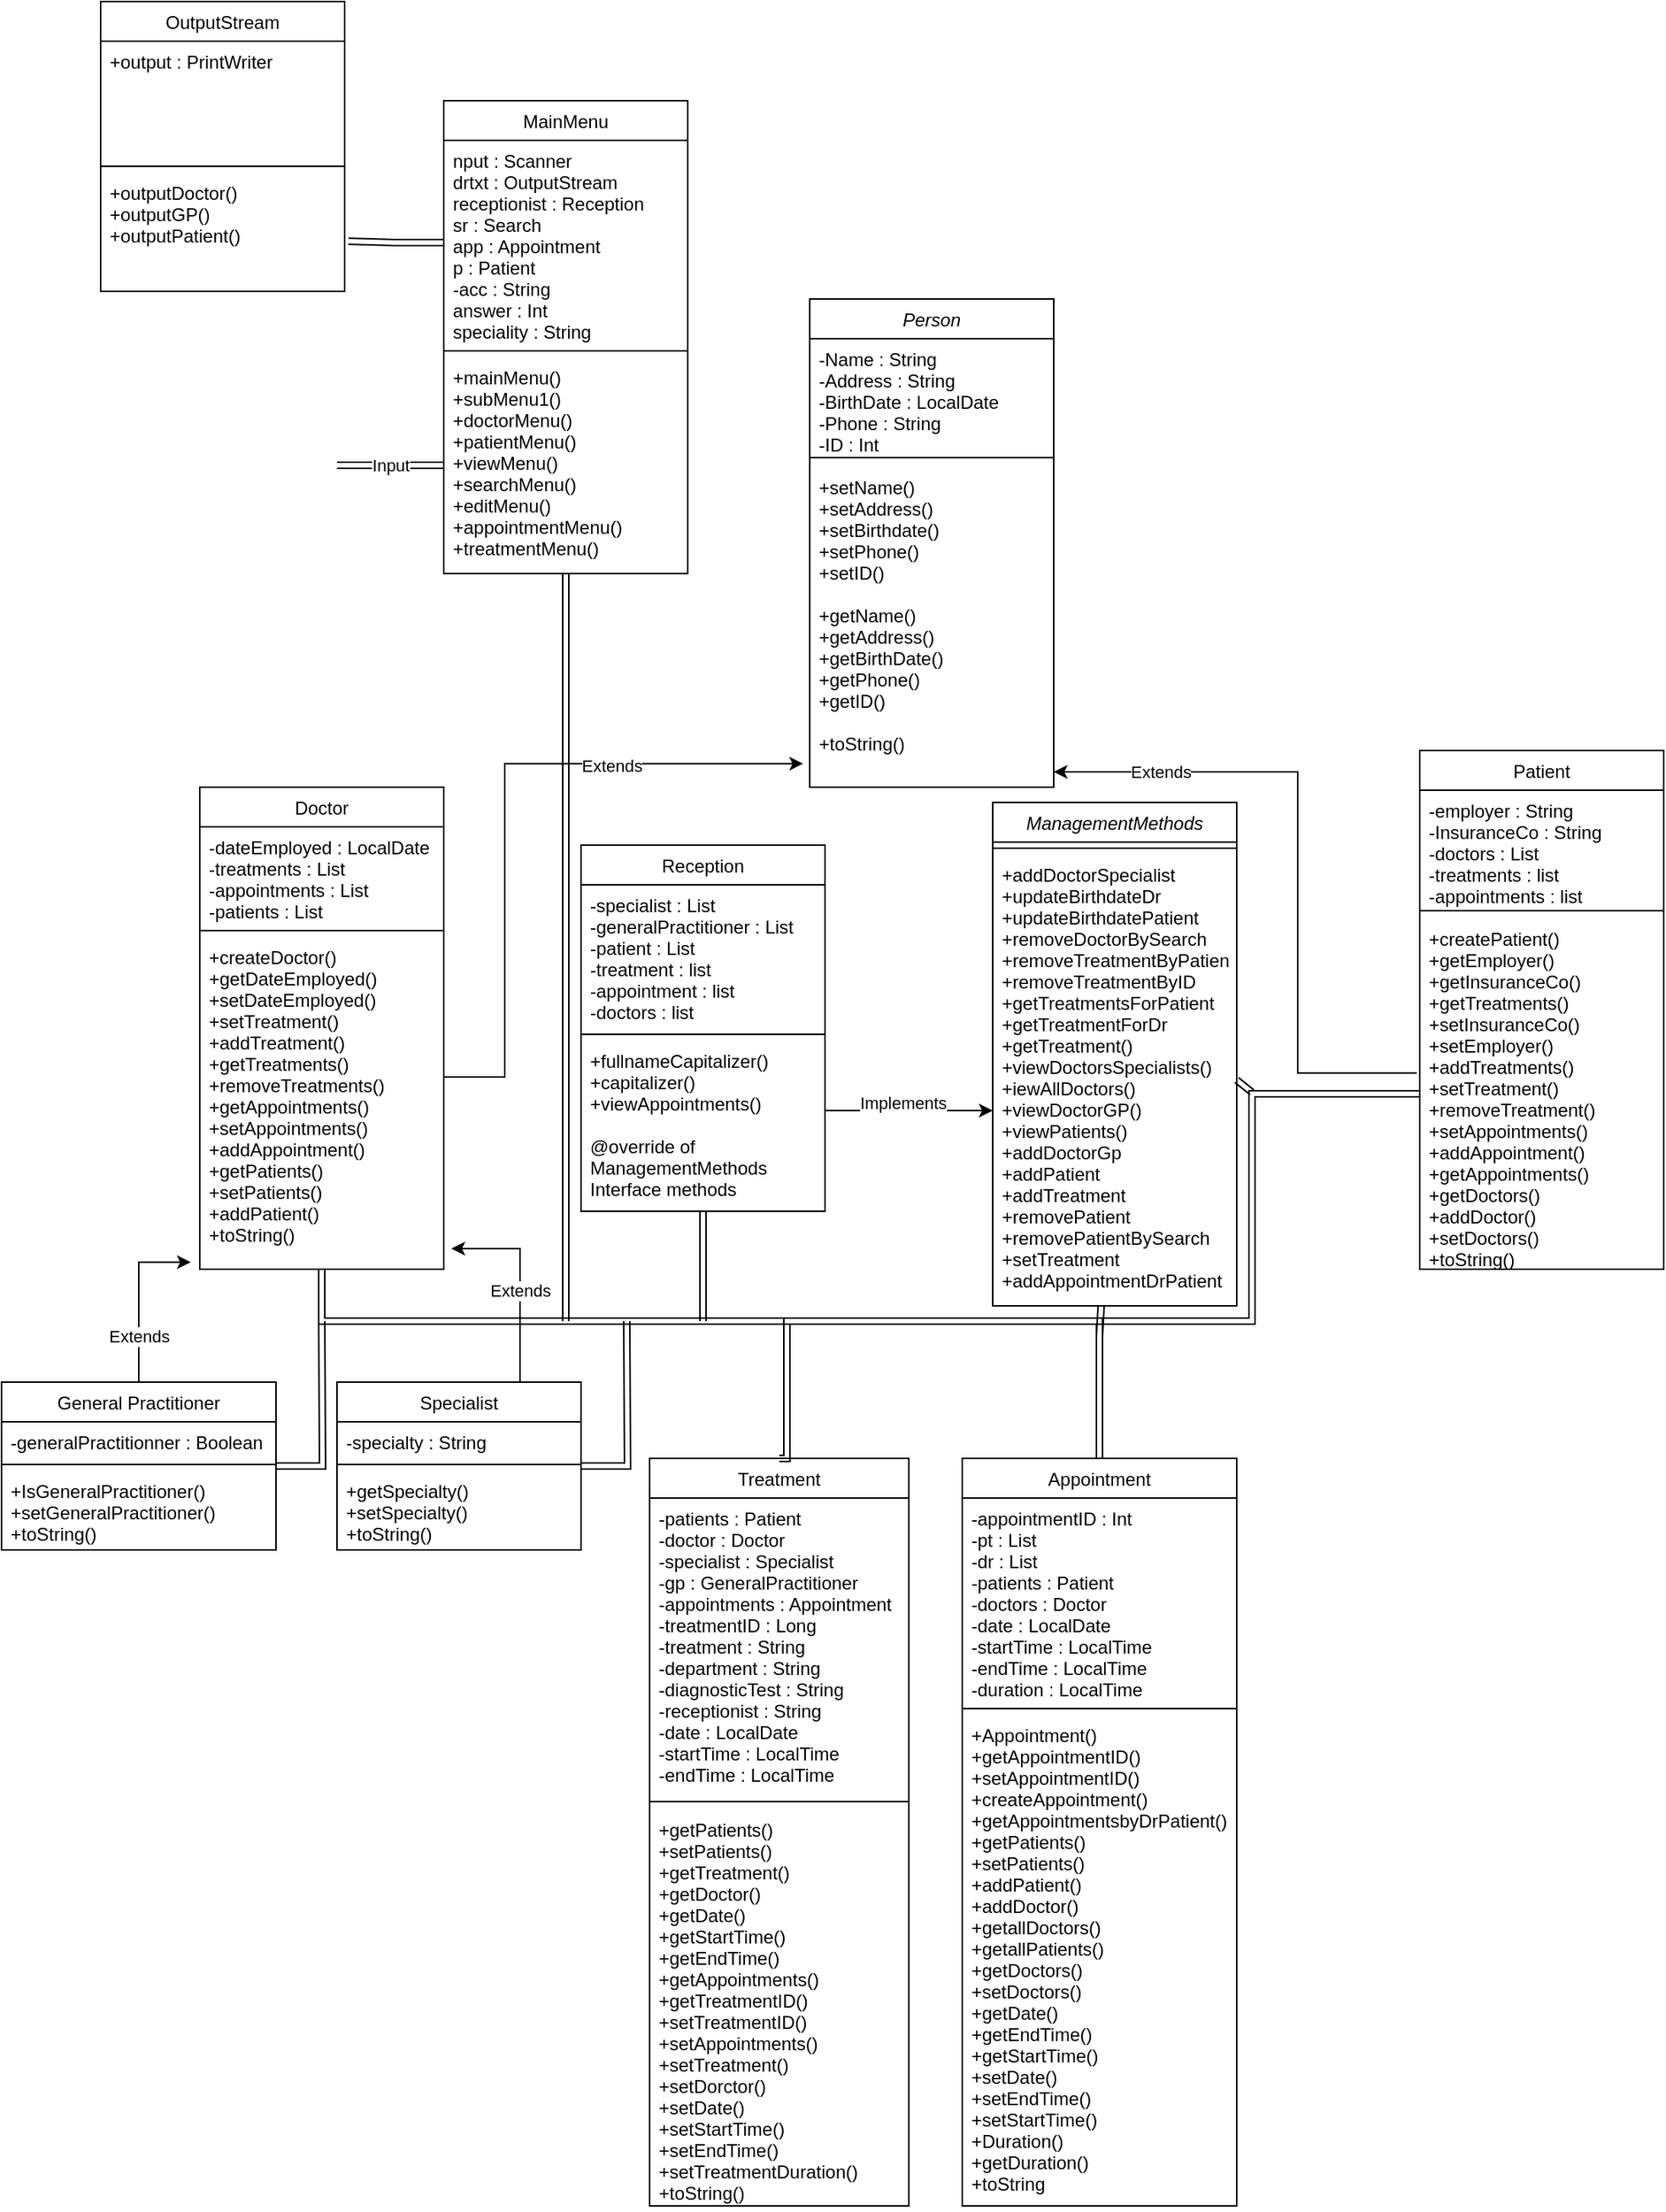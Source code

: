 <mxfile>
    <diagram id="pJSKkrBztFiYVQOSPWAR" name="Page-1">
        <mxGraphModel dx="1721" dy="1447" grid="1" gridSize="10" guides="1" tooltips="1" connect="1" arrows="1" fold="1" page="1" pageScale="1" pageWidth="850" pageHeight="1100" math="0" shadow="0">
            <root>
                <mxCell id="0"/>
                <mxCell id="1" parent="0"/>
                <mxCell id="2" value="Person" style="swimlane;fontStyle=2;align=center;verticalAlign=top;childLayout=stackLayout;horizontal=1;startSize=26;horizontalStack=0;resizeParent=1;resizeLast=0;collapsible=1;marginBottom=0;rounded=0;shadow=0;strokeWidth=1;" parent="1" vertex="1">
                    <mxGeometry x="280" y="-450" width="160" height="320" as="geometry">
                        <mxRectangle x="230" y="140" width="160" height="26" as="alternateBounds"/>
                    </mxGeometry>
                </mxCell>
                <mxCell id="3" value="-Name : String&#10;-Address : String&#10;-BirthDate : LocalDate&#10;-Phone : String&#10;-ID : Int&#10;" style="text;align=left;verticalAlign=top;spacingLeft=4;spacingRight=4;overflow=hidden;rotatable=0;points=[[0,0.5],[1,0.5]];portConstraint=eastwest;rounded=0;shadow=0;html=0;" parent="2" vertex="1">
                    <mxGeometry y="26" width="160" height="72" as="geometry"/>
                </mxCell>
                <mxCell id="4" value="" style="line;html=1;strokeWidth=1;align=left;verticalAlign=middle;spacingTop=-1;spacingLeft=3;spacingRight=3;rotatable=0;labelPosition=right;points=[];portConstraint=eastwest;" parent="2" vertex="1">
                    <mxGeometry y="98" width="160" height="12" as="geometry"/>
                </mxCell>
                <mxCell id="5" value="+setName()&#10;+setAddress()&#10;+setBirthdate()&#10;+setPhone()&#10;+setID()&#10;&#10;+getName()&#10;+getAddress()&#10;+getBirthDate()&#10;+getPhone()&#10;+getID()&#10;&#10;+toString()" style="text;align=left;verticalAlign=top;spacingLeft=4;spacingRight=4;overflow=hidden;rotatable=0;points=[[0,0.5],[1,0.5]];portConstraint=eastwest;rounded=0;shadow=0;html=0;" parent="2" vertex="1">
                    <mxGeometry y="110" width="160" height="200" as="geometry"/>
                </mxCell>
                <mxCell id="7" value="Doctor" style="swimlane;fontStyle=0;align=center;verticalAlign=top;childLayout=stackLayout;horizontal=1;startSize=26;horizontalStack=0;resizeParent=1;resizeLast=0;collapsible=1;marginBottom=0;rounded=0;shadow=0;strokeWidth=1;" parent="1" vertex="1">
                    <mxGeometry x="-120" y="-130" width="160" height="316" as="geometry">
                        <mxRectangle x="130" y="380" width="160" height="26" as="alternateBounds"/>
                    </mxGeometry>
                </mxCell>
                <mxCell id="8" value="-dateEmployed : LocalDate&#10;-treatments : List&#10;-appointments : List&#10;-patients : List&#10;&#10;" style="text;align=left;verticalAlign=top;spacingLeft=4;spacingRight=4;overflow=hidden;rotatable=0;points=[[0,0.5],[1,0.5]];portConstraint=eastwest;rounded=0;shadow=0;html=0;" parent="7" vertex="1">
                    <mxGeometry y="26" width="160" height="64" as="geometry"/>
                </mxCell>
                <mxCell id="10" value="" style="line;html=1;strokeWidth=1;align=left;verticalAlign=middle;spacingTop=-1;spacingLeft=3;spacingRight=3;rotatable=0;labelPosition=right;points=[];portConstraint=eastwest;" parent="7" vertex="1">
                    <mxGeometry y="90" width="160" height="8" as="geometry"/>
                </mxCell>
                <mxCell id="9" value="+createDoctor()&#10;+getDateEmployed()&#10;+setDateEmployed()&#10;+setTreatment()&#10;+addTreatment()&#10;+getTreatments()&#10;+removeTreatments()&#10;+getAppointments()&#10;+setAppointments()&#10;+addAppointment()&#10;+getPatients()&#10;+setPatients()&#10;+addPatient()&#10;+toString()" style="text;align=left;verticalAlign=top;spacingLeft=4;spacingRight=4;overflow=hidden;rotatable=0;points=[[0,0.5],[1,0.5]];portConstraint=eastwest;" parent="7" vertex="1">
                    <mxGeometry y="98" width="160" height="218" as="geometry"/>
                </mxCell>
                <mxCell id="11" value="Patient" style="swimlane;fontStyle=0;align=center;verticalAlign=top;childLayout=stackLayout;horizontal=1;startSize=26;horizontalStack=0;resizeParent=1;resizeLast=0;collapsible=1;marginBottom=0;rounded=0;shadow=0;strokeWidth=1;" parent="1" vertex="1">
                    <mxGeometry x="680" y="-154" width="160" height="340" as="geometry">
                        <mxRectangle x="340" y="380" width="170" height="26" as="alternateBounds"/>
                    </mxGeometry>
                </mxCell>
                <mxCell id="12" value="-employer : String&#10;-InsuranceCo : String&#10;-doctors : List&#10;-treatments : list&#10;-appointments : list" style="text;align=left;verticalAlign=top;spacingLeft=4;spacingRight=4;overflow=hidden;rotatable=0;points=[[0,0.5],[1,0.5]];portConstraint=eastwest;" parent="11" vertex="1">
                    <mxGeometry y="26" width="160" height="74" as="geometry"/>
                </mxCell>
                <mxCell id="13" value="" style="line;html=1;strokeWidth=1;align=left;verticalAlign=middle;spacingTop=-1;spacingLeft=3;spacingRight=3;rotatable=0;labelPosition=right;points=[];portConstraint=eastwest;" parent="11" vertex="1">
                    <mxGeometry y="100" width="160" height="10" as="geometry"/>
                </mxCell>
                <mxCell id="14" value="+createPatient()&#10;+getEmployer()&#10;+getInsuranceCo()&#10;+getTreatments()&#10;+setInsuranceCo()&#10;+setEmployer()&#10;+addTreatments()&#10;+setTreatment()&#10;+removeTreatment()&#10;+setAppointments()&#10;+addAppointment()&#10;+getAppointments()&#10;+getDoctors()&#10;+addDoctor()&#10;+setDoctors()&#10;+toString()" style="text;align=left;verticalAlign=top;spacingLeft=4;spacingRight=4;overflow=hidden;rotatable=0;points=[[0,0.5],[1,0.5]];portConstraint=eastwest;" parent="11" vertex="1">
                    <mxGeometry y="110" width="160" height="230" as="geometry"/>
                </mxCell>
                <mxCell id="7dZfZBgvITHN8aD4HIU2-84" style="edgeStyle=orthogonalEdgeStyle;rounded=0;orthogonalLoop=1;jettySize=auto;html=1;shape=link;" parent="1" source="15" edge="1">
                    <mxGeometry relative="1" as="geometry">
                        <mxPoint x="-40" y="220" as="targetPoint"/>
                    </mxGeometry>
                </mxCell>
                <mxCell id="15" value="General Practitioner" style="swimlane;fontStyle=0;align=center;verticalAlign=top;childLayout=stackLayout;horizontal=1;startSize=26;horizontalStack=0;resizeParent=1;resizeLast=0;collapsible=1;marginBottom=0;rounded=0;shadow=0;strokeWidth=1;" parent="1" vertex="1">
                    <mxGeometry x="-250" y="260" width="180" height="110" as="geometry">
                        <mxRectangle x="130" y="380" width="160" height="26" as="alternateBounds"/>
                    </mxGeometry>
                </mxCell>
                <mxCell id="16" value="-generalPractitionner : Boolean" style="text;align=left;verticalAlign=top;spacingLeft=4;spacingRight=4;overflow=hidden;rotatable=0;points=[[0,0.5],[1,0.5]];portConstraint=eastwest;rounded=0;shadow=0;html=0;" parent="15" vertex="1">
                    <mxGeometry y="26" width="180" height="24" as="geometry"/>
                </mxCell>
                <mxCell id="17" value="" style="line;html=1;strokeWidth=1;align=left;verticalAlign=middle;spacingTop=-1;spacingLeft=3;spacingRight=3;rotatable=0;labelPosition=right;points=[];portConstraint=eastwest;" parent="15" vertex="1">
                    <mxGeometry y="50" width="180" height="8" as="geometry"/>
                </mxCell>
                <mxCell id="18" value="+IsGeneralPractitioner()&#10;+setGeneralPractitioner()&#10;+toString()" style="text;align=left;verticalAlign=top;spacingLeft=4;spacingRight=4;overflow=hidden;rotatable=0;points=[[0,0.5],[1,0.5]];portConstraint=eastwest;" parent="15" vertex="1">
                    <mxGeometry y="58" width="180" height="52" as="geometry"/>
                </mxCell>
                <mxCell id="7dZfZBgvITHN8aD4HIU2-83" style="edgeStyle=orthogonalEdgeStyle;rounded=0;orthogonalLoop=1;jettySize=auto;html=1;shape=link;" parent="1" source="19" edge="1">
                    <mxGeometry relative="1" as="geometry">
                        <mxPoint x="160" y="220" as="targetPoint"/>
                    </mxGeometry>
                </mxCell>
                <mxCell id="19" value="Specialist" style="swimlane;fontStyle=0;align=center;verticalAlign=top;childLayout=stackLayout;horizontal=1;startSize=26;horizontalStack=0;resizeParent=1;resizeLast=0;collapsible=1;marginBottom=0;rounded=0;shadow=0;strokeWidth=1;" parent="1" vertex="1">
                    <mxGeometry x="-30" y="260" width="160" height="110" as="geometry">
                        <mxRectangle x="130" y="380" width="160" height="26" as="alternateBounds"/>
                    </mxGeometry>
                </mxCell>
                <mxCell id="20" value="-specialty : String" style="text;align=left;verticalAlign=top;spacingLeft=4;spacingRight=4;overflow=hidden;rotatable=0;points=[[0,0.5],[1,0.5]];portConstraint=eastwest;rounded=0;shadow=0;html=0;" parent="19" vertex="1">
                    <mxGeometry y="26" width="160" height="24" as="geometry"/>
                </mxCell>
                <mxCell id="21" value="" style="line;html=1;strokeWidth=1;align=left;verticalAlign=middle;spacingTop=-1;spacingLeft=3;spacingRight=3;rotatable=0;labelPosition=right;points=[];portConstraint=eastwest;" parent="19" vertex="1">
                    <mxGeometry y="50" width="160" height="8" as="geometry"/>
                </mxCell>
                <mxCell id="22" value="+getSpecialty()&#10;+setSpecialty()&#10;+toString()" style="text;align=left;verticalAlign=top;spacingLeft=4;spacingRight=4;overflow=hidden;rotatable=0;points=[[0,0.5],[1,0.5]];portConstraint=eastwest;" parent="19" vertex="1">
                    <mxGeometry y="58" width="160" height="52" as="geometry"/>
                </mxCell>
                <mxCell id="23" value="Treatment" style="swimlane;fontStyle=0;align=center;verticalAlign=top;childLayout=stackLayout;horizontal=1;startSize=26;horizontalStack=0;resizeParent=1;resizeLast=0;collapsible=1;marginBottom=0;rounded=0;shadow=0;strokeWidth=1;" parent="1" vertex="1">
                    <mxGeometry x="175" y="310" width="170" height="490" as="geometry">
                        <mxRectangle x="130" y="380" width="160" height="26" as="alternateBounds"/>
                    </mxGeometry>
                </mxCell>
                <mxCell id="24" value="-patients : Patient&#10;-doctor : Doctor&#10;-specialist : Specialist&#10;-gp : GeneralPractitioner&#10;-appointments : Appointment&#10;-treatmentID : Long&#10;-treatment : String&#10;-department : String&#10;-diagnosticTest : String&#10;-receptionist : String&#10;-date : LocalDate&#10;-startTime : LocalTime&#10;-endTime : LocalTime" style="text;align=left;verticalAlign=top;spacingLeft=4;spacingRight=4;overflow=hidden;rotatable=0;points=[[0,0.5],[1,0.5]];portConstraint=eastwest;" parent="23" vertex="1">
                    <mxGeometry y="26" width="170" height="194" as="geometry"/>
                </mxCell>
                <mxCell id="25" value="" style="line;html=1;strokeWidth=1;align=left;verticalAlign=middle;spacingTop=-1;spacingLeft=3;spacingRight=3;rotatable=0;labelPosition=right;points=[];portConstraint=eastwest;" parent="23" vertex="1">
                    <mxGeometry y="220" width="170" height="10" as="geometry"/>
                </mxCell>
                <mxCell id="26" value="+getPatients()&#10;+setPatients()&#10;+getTreatment()&#10;+getDoctor()&#10;+getDate()&#10;+getStartTime()&#10;+getEndTime()&#10;+getAppointments()&#10;+getTreatmentID()&#10;+setTreatmentID()&#10;+setAppointments()&#10;+setTreatment()&#10;+setDorctor()&#10;+setDate()&#10;+setStartTime()&#10;+setEndTime()&#10;+setTreatmentDuration()&#10;+toString()" style="text;align=left;verticalAlign=top;spacingLeft=4;spacingRight=4;overflow=hidden;rotatable=0;points=[[0,0.5],[1,0.5]];portConstraint=eastwest;" parent="23" vertex="1">
                    <mxGeometry y="230" width="170" height="260" as="geometry"/>
                </mxCell>
                <mxCell id="28" value="Appointment" style="swimlane;fontStyle=0;align=center;verticalAlign=top;childLayout=stackLayout;horizontal=1;startSize=26;horizontalStack=0;resizeParent=1;resizeLast=0;collapsible=1;marginBottom=0;rounded=0;shadow=0;strokeWidth=1;" parent="1" vertex="1">
                    <mxGeometry x="380" y="310" width="180" height="490" as="geometry">
                        <mxRectangle x="130" y="380" width="160" height="26" as="alternateBounds"/>
                    </mxGeometry>
                </mxCell>
                <mxCell id="29" value="-appointmentID : Int&#10;-pt : List&#10;-dr : List&#10;-patients : Patient&#10;-doctors : Doctor&#10;-date : LocalDate&#10;-startTime : LocalTime&#10;-endTime : LocalTime&#10;-duration : LocalTime" style="text;align=left;verticalAlign=top;spacingLeft=4;spacingRight=4;overflow=hidden;rotatable=0;points=[[0,0.5],[1,0.5]];portConstraint=eastwest;" parent="28" vertex="1">
                    <mxGeometry y="26" width="180" height="134" as="geometry"/>
                </mxCell>
                <mxCell id="30" value="" style="line;html=1;strokeWidth=1;align=left;verticalAlign=middle;spacingTop=-1;spacingLeft=3;spacingRight=3;rotatable=0;labelPosition=right;points=[];portConstraint=eastwest;" parent="28" vertex="1">
                    <mxGeometry y="160" width="180" height="8" as="geometry"/>
                </mxCell>
                <mxCell id="31" value="+Appointment()&#10;+getAppointmentID()&#10;+setAppointmentID()&#10;+createAppointment()&#10;+getAppointmentsbyDrPatient()&#10;+getPatients()&#10;+setPatients()&#10;+addPatient()&#10;+addDoctor()&#10;+getallDoctors()&#10;+getallPatients()&#10;+getDoctors()&#10;+setDoctors()&#10;+getDate()&#10;+getEndTime()&#10;+getStartTime()&#10;+setDate()&#10;+setEndTime()&#10;+setStartTime()&#10;+Duration()&#10;+getDuration()&#10;+toString" style="text;align=left;verticalAlign=top;spacingLeft=4;spacingRight=4;overflow=hidden;rotatable=0;points=[[0,0.5],[1,0.5]];portConstraint=eastwest;" parent="28" vertex="1">
                    <mxGeometry y="168" width="180" height="322" as="geometry"/>
                </mxCell>
                <mxCell id="7dZfZBgvITHN8aD4HIU2-80" style="edgeStyle=orthogonalEdgeStyle;rounded=0;orthogonalLoop=1;jettySize=auto;html=1;shape=link;" parent="1" source="32" edge="1">
                    <mxGeometry relative="1" as="geometry">
                        <mxPoint x="210" y="220" as="targetPoint"/>
                    </mxGeometry>
                </mxCell>
                <mxCell id="32" value="Reception" style="swimlane;fontStyle=0;align=center;verticalAlign=top;childLayout=stackLayout;horizontal=1;startSize=26;horizontalStack=0;resizeParent=1;resizeLast=0;collapsible=1;marginBottom=0;rounded=0;shadow=0;strokeWidth=1;" parent="1" vertex="1">
                    <mxGeometry x="130" y="-92" width="160" height="240" as="geometry">
                        <mxRectangle x="130" y="380" width="160" height="26" as="alternateBounds"/>
                    </mxGeometry>
                </mxCell>
                <mxCell id="33" value="-specialist : List&#10;-generalPractitioner : List&#10;-patient : List&#10;-treatment : list&#10;-appointment : list&#10;-doctors : list" style="text;align=left;verticalAlign=top;spacingLeft=4;spacingRight=4;overflow=hidden;rotatable=0;points=[[0,0.5],[1,0.5]];portConstraint=eastwest;" parent="32" vertex="1">
                    <mxGeometry y="26" width="160" height="94" as="geometry"/>
                </mxCell>
                <mxCell id="34" value="" style="line;html=1;strokeWidth=1;align=left;verticalAlign=middle;spacingTop=-1;spacingLeft=3;spacingRight=3;rotatable=0;labelPosition=right;points=[];portConstraint=eastwest;" parent="32" vertex="1">
                    <mxGeometry y="120" width="160" height="8" as="geometry"/>
                </mxCell>
                <mxCell id="36" value="+fullnameCapitalizer()&#10;+capitalizer()&#10;+viewAppointments()&#10;&#10;@override of&#10;ManagementMethods&#10;Interface methods" style="text;align=left;verticalAlign=top;spacingLeft=4;spacingRight=4;overflow=hidden;rotatable=0;points=[[0,0.5],[1,0.5]];portConstraint=eastwest;" parent="32" vertex="1">
                    <mxGeometry y="128" width="160" height="112" as="geometry"/>
                </mxCell>
                <mxCell id="49" value="OutputStream" style="swimlane;fontStyle=0;align=center;verticalAlign=top;childLayout=stackLayout;horizontal=1;startSize=26;horizontalStack=0;resizeParent=1;resizeLast=0;collapsible=1;marginBottom=0;rounded=0;shadow=0;strokeWidth=1;" parent="1" vertex="1">
                    <mxGeometry x="-185" y="-645" width="160" height="190" as="geometry">
                        <mxRectangle x="130" y="380" width="160" height="26" as="alternateBounds"/>
                    </mxGeometry>
                </mxCell>
                <mxCell id="50" value="+output : PrintWriter" style="text;align=left;verticalAlign=top;spacingLeft=4;spacingRight=4;overflow=hidden;rotatable=0;points=[[0,0.5],[1,0.5]];portConstraint=eastwest;rounded=0;shadow=0;html=0;" parent="49" vertex="1">
                    <mxGeometry y="26" width="160" height="78" as="geometry"/>
                </mxCell>
                <mxCell id="51" value="" style="line;html=1;strokeWidth=1;align=left;verticalAlign=middle;spacingTop=-1;spacingLeft=3;spacingRight=3;rotatable=0;labelPosition=right;points=[];portConstraint=eastwest;" parent="49" vertex="1">
                    <mxGeometry y="104" width="160" height="8" as="geometry"/>
                </mxCell>
                <mxCell id="52" value="+outputDoctor()&#10;+outputGP()&#10;+outputPatient()" style="text;align=left;verticalAlign=top;spacingLeft=4;spacingRight=4;overflow=hidden;rotatable=0;points=[[0,0.5],[1,0.5]];portConstraint=eastwest;" parent="49" vertex="1">
                    <mxGeometry y="112" width="160" height="78" as="geometry"/>
                </mxCell>
                <mxCell id="63" style="edgeStyle=none;shape=link;html=1;" parent="1" source="57" edge="1">
                    <mxGeometry relative="1" as="geometry">
                        <mxPoint x="470" y="230" as="targetPoint"/>
                    </mxGeometry>
                </mxCell>
                <mxCell id="57" value="ManagementMethods" style="swimlane;fontStyle=2;align=center;verticalAlign=top;childLayout=stackLayout;horizontal=1;startSize=26;horizontalStack=0;resizeParent=1;resizeLast=0;collapsible=1;marginBottom=0;rounded=0;shadow=0;strokeWidth=1;" parent="1" vertex="1">
                    <mxGeometry x="400" y="-120" width="160" height="330" as="geometry">
                        <mxRectangle x="130" y="380" width="160" height="26" as="alternateBounds"/>
                    </mxGeometry>
                </mxCell>
                <mxCell id="59" value="" style="line;html=1;strokeWidth=1;align=left;verticalAlign=middle;spacingTop=-1;spacingLeft=3;spacingRight=3;rotatable=0;labelPosition=right;points=[];portConstraint=eastwest;" parent="57" vertex="1">
                    <mxGeometry y="26" width="160" height="8" as="geometry"/>
                </mxCell>
                <mxCell id="60" value="+addDoctorSpecialist&#10;+updateBirthdateDr&#10;+updateBirthdatePatient&#10;+removeDoctorBySearch&#10;+removeTreatmentByPatient&#10;+removeTreatmentByID&#10;+getTreatmentsForPatient&#10;+getTreatmentForDr&#10;+getTreatment()&#10;+viewDoctorsSpecialists()&#10;+iewAllDoctors()&#10;+viewDoctorGP()&#10;+viewPatients()&#10;+addDoctorGp&#10;+addPatient&#10;+addTreatment&#10;+removePatient&#10;+removePatientBySearch&#10;+setTreatment&#10;+addAppointmentDrPatient" style="text;align=left;verticalAlign=top;spacingLeft=4;spacingRight=4;overflow=hidden;rotatable=0;points=[[0,0.5],[1,0.5]];portConstraint=eastwest;" parent="57" vertex="1">
                    <mxGeometry y="34" width="160" height="296" as="geometry"/>
                </mxCell>
                <mxCell id="7dZfZBgvITHN8aD4HIU2-61" style="edgeStyle=orthogonalEdgeStyle;rounded=0;orthogonalLoop=1;jettySize=auto;html=1;entryX=-0.027;entryY=0.973;entryDx=0;entryDy=0;entryPerimeter=0;" parent="1" source="9" target="5" edge="1">
                    <mxGeometry relative="1" as="geometry">
                        <Array as="points">
                            <mxPoint x="80" y="60"/>
                            <mxPoint x="80" y="-145"/>
                        </Array>
                    </mxGeometry>
                </mxCell>
                <mxCell id="7dZfZBgvITHN8aD4HIU2-86" value="Extends" style="edgeLabel;html=1;align=center;verticalAlign=middle;resizable=0;points=[];" parent="7dZfZBgvITHN8aD4HIU2-61" vertex="1" connectable="0">
                    <mxGeometry x="0.358" y="-1" relative="1" as="geometry">
                        <mxPoint x="16" as="offset"/>
                    </mxGeometry>
                </mxCell>
                <mxCell id="7dZfZBgvITHN8aD4HIU2-62" style="edgeStyle=orthogonalEdgeStyle;rounded=0;orthogonalLoop=1;jettySize=auto;html=1;exitX=-0.012;exitY=0.441;exitDx=0;exitDy=0;exitPerimeter=0;" parent="1" source="14" edge="1">
                    <mxGeometry relative="1" as="geometry">
                        <mxPoint x="440" y="-140" as="targetPoint"/>
                        <Array as="points">
                            <mxPoint x="600" y="57"/>
                            <mxPoint x="600" y="-140"/>
                        </Array>
                    </mxGeometry>
                </mxCell>
                <mxCell id="7dZfZBgvITHN8aD4HIU2-64" style="edgeStyle=orthogonalEdgeStyle;rounded=0;orthogonalLoop=1;jettySize=auto;html=1;entryX=-0.037;entryY=0.979;entryDx=0;entryDy=0;entryPerimeter=0;" parent="1" source="15" target="9" edge="1">
                    <mxGeometry relative="1" as="geometry"/>
                </mxCell>
                <mxCell id="7dZfZBgvITHN8aD4HIU2-65" style="edgeStyle=orthogonalEdgeStyle;rounded=0;orthogonalLoop=1;jettySize=auto;html=1;entryX=1.031;entryY=0.938;entryDx=0;entryDy=0;entryPerimeter=0;exitX=0.75;exitY=0;exitDx=0;exitDy=0;" parent="1" source="19" target="9" edge="1">
                    <mxGeometry relative="1" as="geometry"/>
                </mxCell>
                <mxCell id="7dZfZBgvITHN8aD4HIU2-74" style="edgeStyle=orthogonalEdgeStyle;rounded=0;orthogonalLoop=1;jettySize=auto;html=1;entryX=0.5;entryY=0;entryDx=0;entryDy=0;shape=link;" parent="1" source="14" target="23" edge="1">
                    <mxGeometry relative="1" as="geometry">
                        <Array as="points">
                            <mxPoint x="570" y="71"/>
                            <mxPoint x="570" y="220"/>
                            <mxPoint x="265" y="220"/>
                            <mxPoint x="265" y="310"/>
                        </Array>
                    </mxGeometry>
                </mxCell>
                <mxCell id="7dZfZBgvITHN8aD4HIU2-75" style="edgeStyle=orthogonalEdgeStyle;rounded=0;orthogonalLoop=1;jettySize=auto;html=1;entryX=0.5;entryY=0;entryDx=0;entryDy=0;shape=link;" parent="1" source="9" target="28" edge="1">
                    <mxGeometry relative="1" as="geometry">
                        <Array as="points">
                            <mxPoint x="-40" y="220"/>
                            <mxPoint x="470" y="220"/>
                        </Array>
                    </mxGeometry>
                </mxCell>
                <mxCell id="7dZfZBgvITHN8aD4HIU2-81" style="edgeStyle=orthogonalEdgeStyle;rounded=0;orthogonalLoop=1;jettySize=auto;html=1;" parent="1" source="36" edge="1">
                    <mxGeometry relative="1" as="geometry">
                        <mxPoint x="400" y="82" as="targetPoint"/>
                        <Array as="points">
                            <mxPoint x="400" y="82"/>
                        </Array>
                    </mxGeometry>
                </mxCell>
                <mxCell id="7dZfZBgvITHN8aD4HIU2-85" value="Implements" style="edgeLabel;html=1;align=center;verticalAlign=middle;resizable=0;points=[];" parent="7dZfZBgvITHN8aD4HIU2-81" vertex="1" connectable="0">
                    <mxGeometry x="-0.34" y="-3" relative="1" as="geometry">
                        <mxPoint x="14" y="-8" as="offset"/>
                    </mxGeometry>
                </mxCell>
                <mxCell id="7dZfZBgvITHN8aD4HIU2-90" style="edgeStyle=orthogonalEdgeStyle;rounded=0;orthogonalLoop=1;jettySize=auto;html=1;shape=link;" parent="1" source="53" edge="1">
                    <mxGeometry relative="1" as="geometry">
                        <mxPoint x="120" y="220" as="targetPoint"/>
                    </mxGeometry>
                </mxCell>
                <mxCell id="53" value="MainMenu" style="swimlane;fontStyle=0;align=center;verticalAlign=top;childLayout=stackLayout;horizontal=1;startSize=26;horizontalStack=0;resizeParent=1;resizeLast=0;collapsible=1;marginBottom=0;rounded=0;shadow=0;strokeWidth=1;" parent="1" vertex="1">
                    <mxGeometry x="40" y="-580" width="160" height="310" as="geometry">
                        <mxRectangle x="130" y="380" width="160" height="26" as="alternateBounds"/>
                    </mxGeometry>
                </mxCell>
                <mxCell id="54" value="nput : Scanner&#10;drtxt : OutputStream&#10;receptionist : Reception&#10;sr : Search&#10;app : Appointment&#10;p : Patient&#10;-acc : String&#10;answer : Int&#10;speciality : String" style="text;align=left;verticalAlign=top;spacingLeft=4;spacingRight=4;overflow=hidden;rotatable=0;points=[[0,0.5],[1,0.5]];portConstraint=eastwest;rounded=0;shadow=0;html=0;" parent="53" vertex="1">
                    <mxGeometry y="26" width="160" height="134" as="geometry"/>
                </mxCell>
                <mxCell id="55" value="" style="line;html=1;strokeWidth=1;align=left;verticalAlign=middle;spacingTop=-1;spacingLeft=3;spacingRight=3;rotatable=0;labelPosition=right;points=[];portConstraint=eastwest;" parent="53" vertex="1">
                    <mxGeometry y="160" width="160" height="8" as="geometry"/>
                </mxCell>
                <mxCell id="56" value="+mainMenu()&#10;+subMenu1()&#10;+doctorMenu()&#10;+patientMenu()&#10;+viewMenu()&#10;+searchMenu()&#10;+editMenu()&#10;+appointmentMenu()&#10;+treatmentMenu()" style="text;align=left;verticalAlign=top;spacingLeft=4;spacingRight=4;overflow=hidden;rotatable=0;points=[[0,0.5],[1,0.5]];portConstraint=eastwest;" parent="53" vertex="1">
                    <mxGeometry y="168" width="160" height="142" as="geometry"/>
                </mxCell>
                <mxCell id="7dZfZBgvITHN8aD4HIU2-87" value="Extends" style="edgeLabel;html=1;align=center;verticalAlign=middle;resizable=0;points=[];" parent="1" vertex="1" connectable="0">
                    <mxGeometry x="-160.0" y="229.998" as="geometry"/>
                </mxCell>
                <mxCell id="7dZfZBgvITHN8aD4HIU2-88" value="Extends" style="edgeLabel;html=1;align=center;verticalAlign=middle;resizable=0;points=[];" parent="1" vertex="1" connectable="0">
                    <mxGeometry x="90.0" y="199.998" as="geometry"/>
                </mxCell>
                <mxCell id="7dZfZBgvITHN8aD4HIU2-89" value="Extends" style="edgeLabel;html=1;align=center;verticalAlign=middle;resizable=0;points=[];" parent="1" vertex="1" connectable="0">
                    <mxGeometry x="510.0" y="-140.002" as="geometry"/>
                </mxCell>
                <mxCell id="7dZfZBgvITHN8aD4HIU2-91" style="edgeStyle=orthogonalEdgeStyle;rounded=0;orthogonalLoop=1;jettySize=auto;html=1;entryX=1.015;entryY=0.578;entryDx=0;entryDy=0;entryPerimeter=0;shape=link;" parent="1" source="54" target="52" edge="1">
                    <mxGeometry relative="1" as="geometry"/>
                </mxCell>
                <mxCell id="62" value="Input" style="edgeStyle=none;html=1;shape=link;" parent="1" source="56" edge="1">
                    <mxGeometry relative="1" as="geometry">
                        <mxPoint x="-30" y="-341" as="targetPoint"/>
                    </mxGeometry>
                </mxCell>
                <mxCell id="65" style="edgeStyle=none;shape=link;html=1;exitX=1;exitY=0.5;exitDx=0;exitDy=0;" parent="1" source="60" edge="1">
                    <mxGeometry relative="1" as="geometry">
                        <mxPoint x="570" y="70" as="targetPoint"/>
                    </mxGeometry>
                </mxCell>
            </root>
        </mxGraphModel>
    </diagram>
</mxfile>